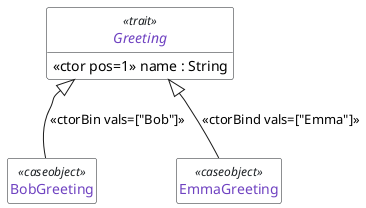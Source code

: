 @startuml

abstract class Greeting << trait >> {
    <<ctor pos=1>> name : String 
}

class BobGreeting <<caseobject>> 
class EmmaGreeting <<caseobject>>

Greeting <|-- BobGreeting : <<ctorBin vals=["Bob"]>>
Greeting <|-- EmmaGreeting : <<ctorBind vals=["Emma"]>>

hide circle  
hide members 
show Greeting attributes

skinparam defaultFontName Source Code Pro

skinparam ClassStereotypeFontColor #1b1f23

skinparam class {
    BackgroundColor White
    BorderColor #1b1f23
    ArrowColor #1b1f23
    FontColor #6f42c1
}

skinparam note {
    BackgroundColor White
    BorderColor #1b1f23
    ArrowColor #1b1f23
    FontColor #d73a49
}


skinparam stereotype {
    FontColor #d73a49
}
@enduml
